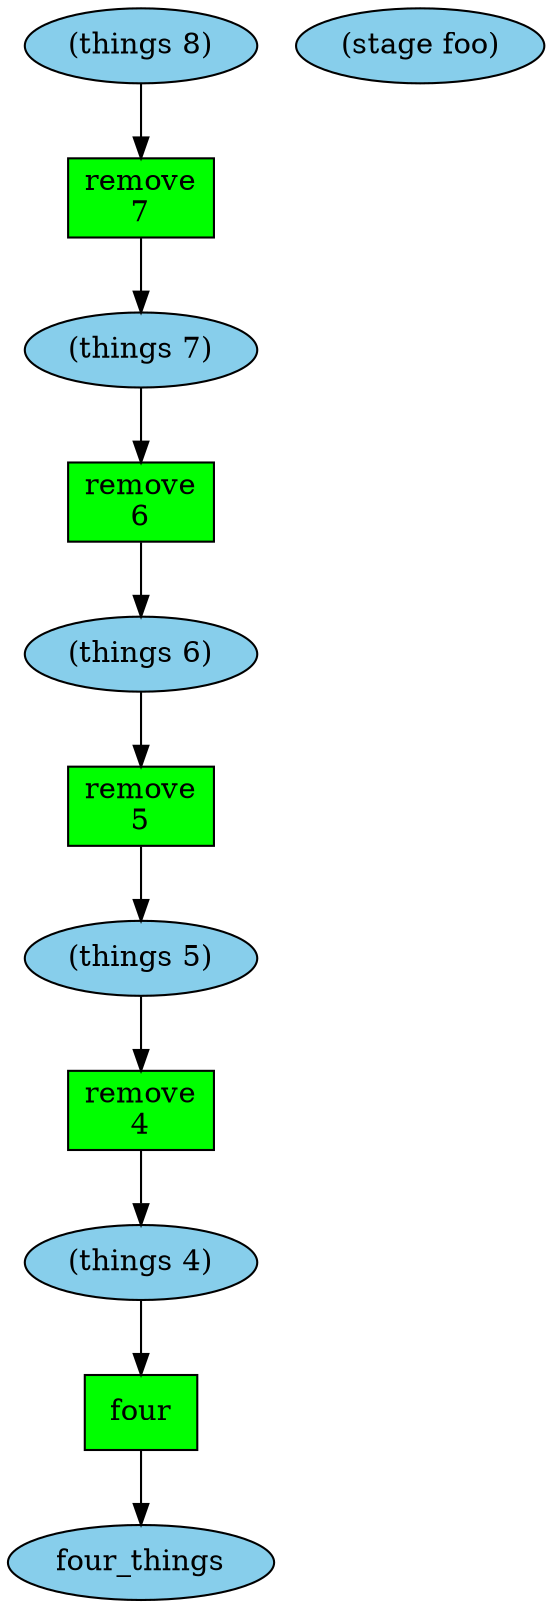 digraph {
x1 [style=filled,fillcolor=skyblue,label="(things 8)"];
x0 [style=filled,fillcolor=skyblue,label="(stage foo)"];
t0 [shape=box,style=filled,fillcolor=green,label="remove\n7"];
x2 [style=filled,fillcolor=skyblue,label="(things 7)"];
x1 -> t0;
t0 -> x2;
t1 [shape=box,style=filled,fillcolor=green,label="remove\n6"];
x3 [style=filled,fillcolor=skyblue,label="(things 6)"];
x2 -> t1;
t1 -> x3;
t2 [shape=box,style=filled,fillcolor=green,label="remove\n5"];
x4 [style=filled,fillcolor=skyblue,label="(things 5)"];
x3 -> t2;
t2 -> x4;
t3 [shape=box,style=filled,fillcolor=green,label="remove\n4"];
x5 [style=filled,fillcolor=skyblue,label="(things 4)"];
x4 -> t3;
t3 -> x5;
t4 [shape=box,style=filled,fillcolor=green,label="four\n"];
x6 [style=filled,fillcolor=skyblue,label="four_things"];
x5 -> t4;
t4 -> x6;
}